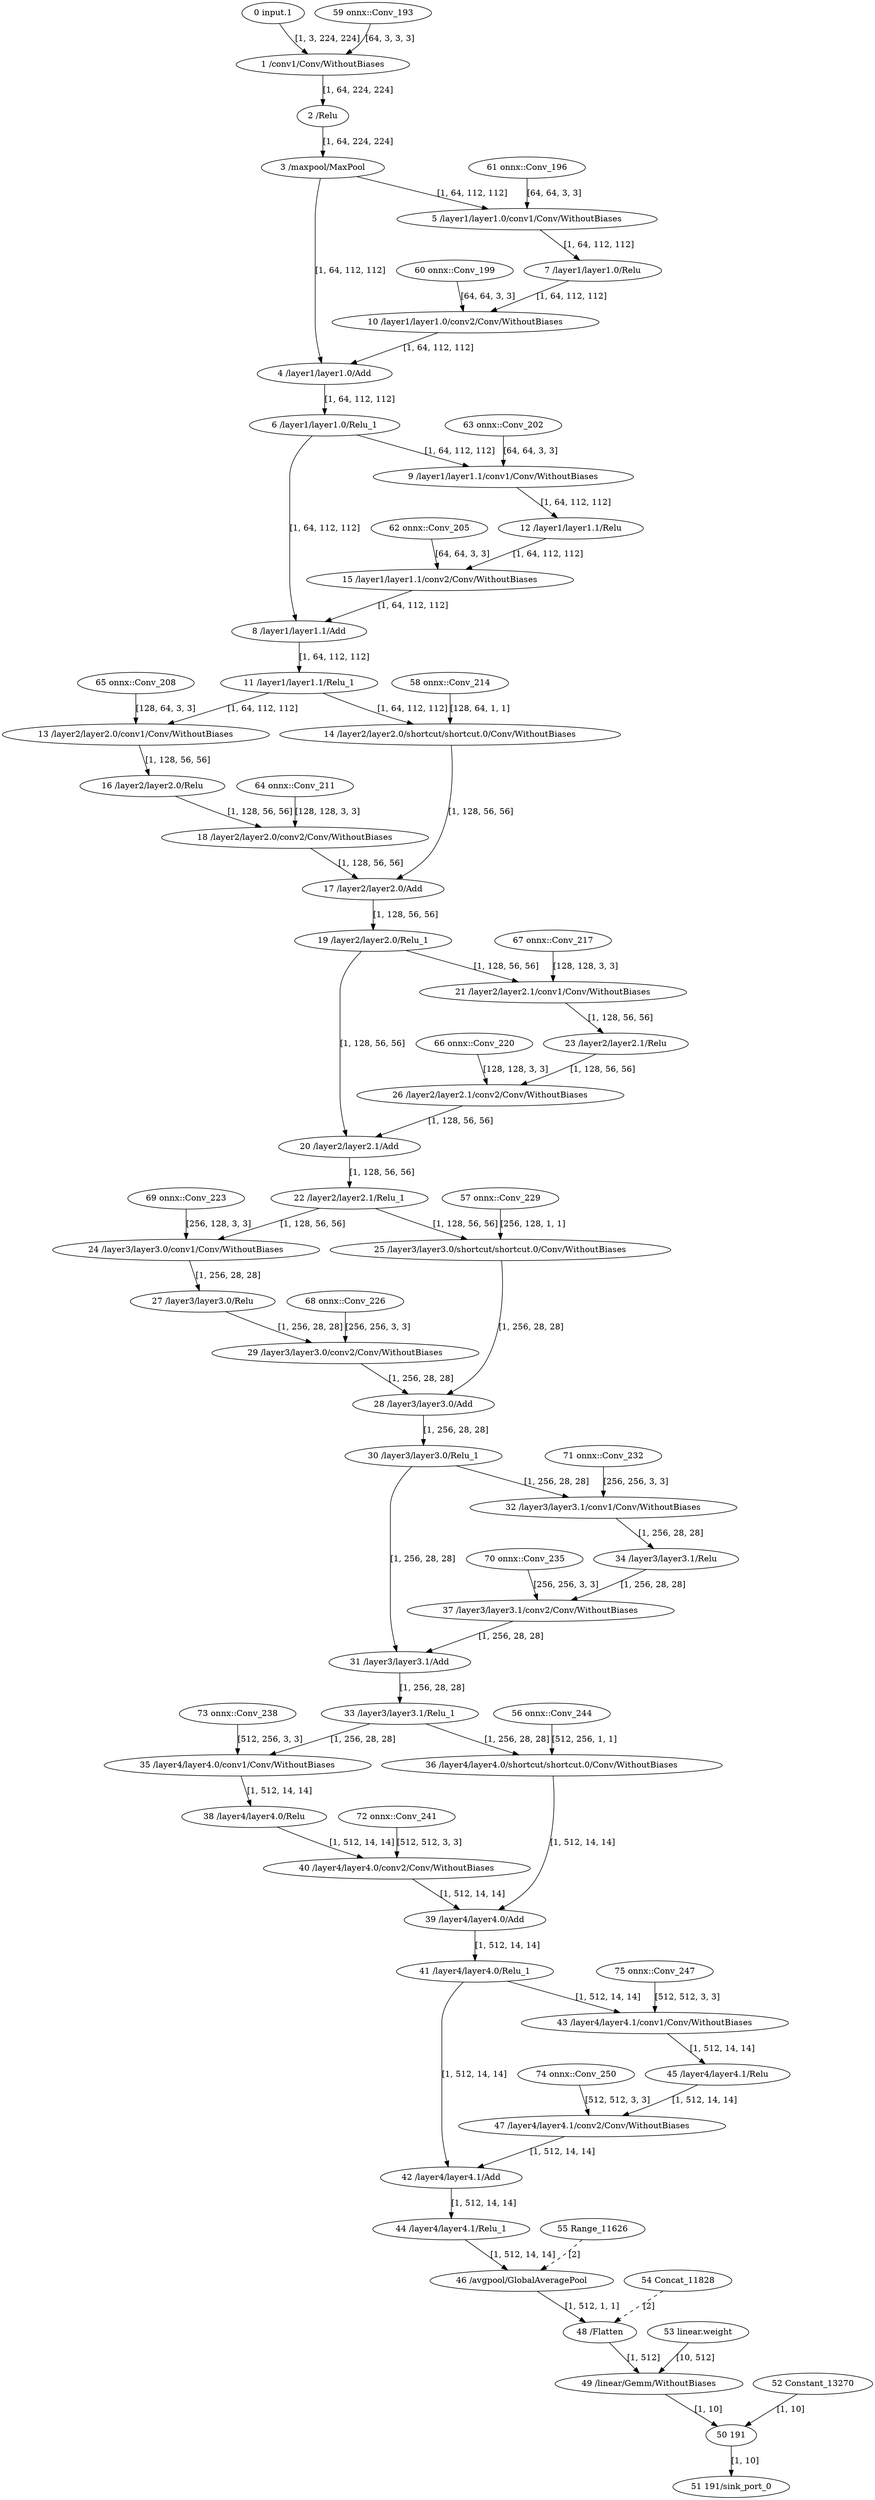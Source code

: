 strict digraph  {
"0 input.1" [id=0, type=Parameter];
"1 /conv1/Conv/WithoutBiases" [id=1, type=Convolution];
"2 /Relu" [id=2, type=Relu];
"3 /maxpool/MaxPool" [id=3, type=MaxPool];
"4 /layer1/layer1.0/Add" [id=4, type=Add];
"5 /layer1/layer1.0/conv1/Conv/WithoutBiases" [id=5, type=Convolution];
"6 /layer1/layer1.0/Relu_1" [id=6, type=Relu];
"7 /layer1/layer1.0/Relu" [id=7, type=Relu];
"8 /layer1/layer1.1/Add" [id=8, type=Add];
"9 /layer1/layer1.1/conv1/Conv/WithoutBiases" [id=9, type=Convolution];
"10 /layer1/layer1.0/conv2/Conv/WithoutBiases" [id=10, type=Convolution];
"11 /layer1/layer1.1/Relu_1" [id=11, type=Relu];
"12 /layer1/layer1.1/Relu" [id=12, type=Relu];
"13 /layer2/layer2.0/conv1/Conv/WithoutBiases" [id=13, type=Convolution];
"14 /layer2/layer2.0/shortcut/shortcut.0/Conv/WithoutBiases" [id=14, type=Convolution];
"15 /layer1/layer1.1/conv2/Conv/WithoutBiases" [id=15, type=Convolution];
"16 /layer2/layer2.0/Relu" [id=16, type=Relu];
"17 /layer2/layer2.0/Add" [id=17, type=Add];
"18 /layer2/layer2.0/conv2/Conv/WithoutBiases" [id=18, type=Convolution];
"19 /layer2/layer2.0/Relu_1" [id=19, type=Relu];
"20 /layer2/layer2.1/Add" [id=20, type=Add];
"21 /layer2/layer2.1/conv1/Conv/WithoutBiases" [id=21, type=Convolution];
"22 /layer2/layer2.1/Relu_1" [id=22, type=Relu];
"23 /layer2/layer2.1/Relu" [id=23, type=Relu];
"24 /layer3/layer3.0/conv1/Conv/WithoutBiases" [id=24, type=Convolution];
"25 /layer3/layer3.0/shortcut/shortcut.0/Conv/WithoutBiases" [id=25, type=Convolution];
"26 /layer2/layer2.1/conv2/Conv/WithoutBiases" [id=26, type=Convolution];
"27 /layer3/layer3.0/Relu" [id=27, type=Relu];
"28 /layer3/layer3.0/Add" [id=28, type=Add];
"29 /layer3/layer3.0/conv2/Conv/WithoutBiases" [id=29, type=Convolution];
"30 /layer3/layer3.0/Relu_1" [id=30, type=Relu];
"31 /layer3/layer3.1/Add" [id=31, type=Add];
"32 /layer3/layer3.1/conv1/Conv/WithoutBiases" [id=32, type=Convolution];
"33 /layer3/layer3.1/Relu_1" [id=33, type=Relu];
"34 /layer3/layer3.1/Relu" [id=34, type=Relu];
"35 /layer4/layer4.0/conv1/Conv/WithoutBiases" [id=35, type=Convolution];
"36 /layer4/layer4.0/shortcut/shortcut.0/Conv/WithoutBiases" [id=36, type=Convolution];
"37 /layer3/layer3.1/conv2/Conv/WithoutBiases" [id=37, type=Convolution];
"38 /layer4/layer4.0/Relu" [id=38, type=Relu];
"39 /layer4/layer4.0/Add" [id=39, type=Add];
"40 /layer4/layer4.0/conv2/Conv/WithoutBiases" [id=40, type=Convolution];
"41 /layer4/layer4.0/Relu_1" [id=41, type=Relu];
"42 /layer4/layer4.1/Add" [id=42, type=Add];
"43 /layer4/layer4.1/conv1/Conv/WithoutBiases" [id=43, type=Convolution];
"44 /layer4/layer4.1/Relu_1" [id=44, type=Relu];
"45 /layer4/layer4.1/Relu" [id=45, type=Relu];
"46 /avgpool/GlobalAveragePool" [id=46, type=ReduceMean];
"47 /layer4/layer4.1/conv2/Conv/WithoutBiases" [id=47, type=Convolution];
"48 /Flatten" [id=48, type=Reshape];
"49 /linear/Gemm/WithoutBiases" [id=49, type=MatMul];
"50 191" [id=50, type=Add];
"51 191/sink_port_0" [id=51, type=Result];
"52 Constant_13270" [id=52, type=Constant];
"53 linear.weight" [id=53, type=Constant];
"54 Concat_11828" [id=54, type=Constant];
"55 Range_11626" [id=55, type=Constant];
"56 onnx^^Conv_244" [id=56, label="56 onnx::Conv_244", type=Constant];
"57 onnx^^Conv_229" [id=57, label="57 onnx::Conv_229", type=Constant];
"58 onnx^^Conv_214" [id=58, label="58 onnx::Conv_214", type=Constant];
"59 onnx^^Conv_193" [id=59, label="59 onnx::Conv_193", type=Constant];
"60 onnx^^Conv_199" [id=60, label="60 onnx::Conv_199", type=Constant];
"61 onnx^^Conv_196" [id=61, label="61 onnx::Conv_196", type=Constant];
"62 onnx^^Conv_205" [id=62, label="62 onnx::Conv_205", type=Constant];
"63 onnx^^Conv_202" [id=63, label="63 onnx::Conv_202", type=Constant];
"64 onnx^^Conv_211" [id=64, label="64 onnx::Conv_211", type=Constant];
"65 onnx^^Conv_208" [id=65, label="65 onnx::Conv_208", type=Constant];
"66 onnx^^Conv_220" [id=66, label="66 onnx::Conv_220", type=Constant];
"67 onnx^^Conv_217" [id=67, label="67 onnx::Conv_217", type=Constant];
"68 onnx^^Conv_226" [id=68, label="68 onnx::Conv_226", type=Constant];
"69 onnx^^Conv_223" [id=69, label="69 onnx::Conv_223", type=Constant];
"70 onnx^^Conv_235" [id=70, label="70 onnx::Conv_235", type=Constant];
"71 onnx^^Conv_232" [id=71, label="71 onnx::Conv_232", type=Constant];
"72 onnx^^Conv_241" [id=72, label="72 onnx::Conv_241", type=Constant];
"73 onnx^^Conv_238" [id=73, label="73 onnx::Conv_238", type=Constant];
"74 onnx^^Conv_250" [id=74, label="74 onnx::Conv_250", type=Constant];
"75 onnx^^Conv_247" [id=75, label="75 onnx::Conv_247", type=Constant];
"0 input.1" -> "1 /conv1/Conv/WithoutBiases"  [label="[1, 3, 224, 224]", style=solid];
"1 /conv1/Conv/WithoutBiases" -> "2 /Relu"  [label="[1, 64, 224, 224]", style=solid];
"2 /Relu" -> "3 /maxpool/MaxPool"  [label="[1, 64, 224, 224]", style=solid];
"3 /maxpool/MaxPool" -> "4 /layer1/layer1.0/Add"  [label="[1, 64, 112, 112]", style=solid];
"3 /maxpool/MaxPool" -> "5 /layer1/layer1.0/conv1/Conv/WithoutBiases"  [label="[1, 64, 112, 112]", style=solid];
"4 /layer1/layer1.0/Add" -> "6 /layer1/layer1.0/Relu_1"  [label="[1, 64, 112, 112]", style=solid];
"5 /layer1/layer1.0/conv1/Conv/WithoutBiases" -> "7 /layer1/layer1.0/Relu"  [label="[1, 64, 112, 112]", style=solid];
"6 /layer1/layer1.0/Relu_1" -> "8 /layer1/layer1.1/Add"  [label="[1, 64, 112, 112]", style=solid];
"6 /layer1/layer1.0/Relu_1" -> "9 /layer1/layer1.1/conv1/Conv/WithoutBiases"  [label="[1, 64, 112, 112]", style=solid];
"7 /layer1/layer1.0/Relu" -> "10 /layer1/layer1.0/conv2/Conv/WithoutBiases"  [label="[1, 64, 112, 112]", style=solid];
"8 /layer1/layer1.1/Add" -> "11 /layer1/layer1.1/Relu_1"  [label="[1, 64, 112, 112]", style=solid];
"9 /layer1/layer1.1/conv1/Conv/WithoutBiases" -> "12 /layer1/layer1.1/Relu"  [label="[1, 64, 112, 112]", style=solid];
"10 /layer1/layer1.0/conv2/Conv/WithoutBiases" -> "4 /layer1/layer1.0/Add"  [label="[1, 64, 112, 112]", style=solid];
"11 /layer1/layer1.1/Relu_1" -> "13 /layer2/layer2.0/conv1/Conv/WithoutBiases"  [label="[1, 64, 112, 112]", style=solid];
"11 /layer1/layer1.1/Relu_1" -> "14 /layer2/layer2.0/shortcut/shortcut.0/Conv/WithoutBiases"  [label="[1, 64, 112, 112]", style=solid];
"12 /layer1/layer1.1/Relu" -> "15 /layer1/layer1.1/conv2/Conv/WithoutBiases"  [label="[1, 64, 112, 112]", style=solid];
"13 /layer2/layer2.0/conv1/Conv/WithoutBiases" -> "16 /layer2/layer2.0/Relu"  [label="[1, 128, 56, 56]", style=solid];
"14 /layer2/layer2.0/shortcut/shortcut.0/Conv/WithoutBiases" -> "17 /layer2/layer2.0/Add"  [label="[1, 128, 56, 56]", style=solid];
"15 /layer1/layer1.1/conv2/Conv/WithoutBiases" -> "8 /layer1/layer1.1/Add"  [label="[1, 64, 112, 112]", style=solid];
"16 /layer2/layer2.0/Relu" -> "18 /layer2/layer2.0/conv2/Conv/WithoutBiases"  [label="[1, 128, 56, 56]", style=solid];
"17 /layer2/layer2.0/Add" -> "19 /layer2/layer2.0/Relu_1"  [label="[1, 128, 56, 56]", style=solid];
"18 /layer2/layer2.0/conv2/Conv/WithoutBiases" -> "17 /layer2/layer2.0/Add"  [label="[1, 128, 56, 56]", style=solid];
"19 /layer2/layer2.0/Relu_1" -> "20 /layer2/layer2.1/Add"  [label="[1, 128, 56, 56]", style=solid];
"19 /layer2/layer2.0/Relu_1" -> "21 /layer2/layer2.1/conv1/Conv/WithoutBiases"  [label="[1, 128, 56, 56]", style=solid];
"20 /layer2/layer2.1/Add" -> "22 /layer2/layer2.1/Relu_1"  [label="[1, 128, 56, 56]", style=solid];
"21 /layer2/layer2.1/conv1/Conv/WithoutBiases" -> "23 /layer2/layer2.1/Relu"  [label="[1, 128, 56, 56]", style=solid];
"22 /layer2/layer2.1/Relu_1" -> "24 /layer3/layer3.0/conv1/Conv/WithoutBiases"  [label="[1, 128, 56, 56]", style=solid];
"22 /layer2/layer2.1/Relu_1" -> "25 /layer3/layer3.0/shortcut/shortcut.0/Conv/WithoutBiases"  [label="[1, 128, 56, 56]", style=solid];
"23 /layer2/layer2.1/Relu" -> "26 /layer2/layer2.1/conv2/Conv/WithoutBiases"  [label="[1, 128, 56, 56]", style=solid];
"24 /layer3/layer3.0/conv1/Conv/WithoutBiases" -> "27 /layer3/layer3.0/Relu"  [label="[1, 256, 28, 28]", style=solid];
"25 /layer3/layer3.0/shortcut/shortcut.0/Conv/WithoutBiases" -> "28 /layer3/layer3.0/Add"  [label="[1, 256, 28, 28]", style=solid];
"26 /layer2/layer2.1/conv2/Conv/WithoutBiases" -> "20 /layer2/layer2.1/Add"  [label="[1, 128, 56, 56]", style=solid];
"27 /layer3/layer3.0/Relu" -> "29 /layer3/layer3.0/conv2/Conv/WithoutBiases"  [label="[1, 256, 28, 28]", style=solid];
"28 /layer3/layer3.0/Add" -> "30 /layer3/layer3.0/Relu_1"  [label="[1, 256, 28, 28]", style=solid];
"29 /layer3/layer3.0/conv2/Conv/WithoutBiases" -> "28 /layer3/layer3.0/Add"  [label="[1, 256, 28, 28]", style=solid];
"30 /layer3/layer3.0/Relu_1" -> "31 /layer3/layer3.1/Add"  [label="[1, 256, 28, 28]", style=solid];
"30 /layer3/layer3.0/Relu_1" -> "32 /layer3/layer3.1/conv1/Conv/WithoutBiases"  [label="[1, 256, 28, 28]", style=solid];
"31 /layer3/layer3.1/Add" -> "33 /layer3/layer3.1/Relu_1"  [label="[1, 256, 28, 28]", style=solid];
"32 /layer3/layer3.1/conv1/Conv/WithoutBiases" -> "34 /layer3/layer3.1/Relu"  [label="[1, 256, 28, 28]", style=solid];
"33 /layer3/layer3.1/Relu_1" -> "35 /layer4/layer4.0/conv1/Conv/WithoutBiases"  [label="[1, 256, 28, 28]", style=solid];
"33 /layer3/layer3.1/Relu_1" -> "36 /layer4/layer4.0/shortcut/shortcut.0/Conv/WithoutBiases"  [label="[1, 256, 28, 28]", style=solid];
"34 /layer3/layer3.1/Relu" -> "37 /layer3/layer3.1/conv2/Conv/WithoutBiases"  [label="[1, 256, 28, 28]", style=solid];
"35 /layer4/layer4.0/conv1/Conv/WithoutBiases" -> "38 /layer4/layer4.0/Relu"  [label="[1, 512, 14, 14]", style=solid];
"36 /layer4/layer4.0/shortcut/shortcut.0/Conv/WithoutBiases" -> "39 /layer4/layer4.0/Add"  [label="[1, 512, 14, 14]", style=solid];
"37 /layer3/layer3.1/conv2/Conv/WithoutBiases" -> "31 /layer3/layer3.1/Add"  [label="[1, 256, 28, 28]", style=solid];
"38 /layer4/layer4.0/Relu" -> "40 /layer4/layer4.0/conv2/Conv/WithoutBiases"  [label="[1, 512, 14, 14]", style=solid];
"39 /layer4/layer4.0/Add" -> "41 /layer4/layer4.0/Relu_1"  [label="[1, 512, 14, 14]", style=solid];
"40 /layer4/layer4.0/conv2/Conv/WithoutBiases" -> "39 /layer4/layer4.0/Add"  [label="[1, 512, 14, 14]", style=solid];
"41 /layer4/layer4.0/Relu_1" -> "42 /layer4/layer4.1/Add"  [label="[1, 512, 14, 14]", style=solid];
"41 /layer4/layer4.0/Relu_1" -> "43 /layer4/layer4.1/conv1/Conv/WithoutBiases"  [label="[1, 512, 14, 14]", style=solid];
"42 /layer4/layer4.1/Add" -> "44 /layer4/layer4.1/Relu_1"  [label="[1, 512, 14, 14]", style=solid];
"43 /layer4/layer4.1/conv1/Conv/WithoutBiases" -> "45 /layer4/layer4.1/Relu"  [label="[1, 512, 14, 14]", style=solid];
"44 /layer4/layer4.1/Relu_1" -> "46 /avgpool/GlobalAveragePool"  [label="[1, 512, 14, 14]", style=solid];
"45 /layer4/layer4.1/Relu" -> "47 /layer4/layer4.1/conv2/Conv/WithoutBiases"  [label="[1, 512, 14, 14]", style=solid];
"46 /avgpool/GlobalAveragePool" -> "48 /Flatten"  [label="[1, 512, 1, 1]", style=solid];
"47 /layer4/layer4.1/conv2/Conv/WithoutBiases" -> "42 /layer4/layer4.1/Add"  [label="[1, 512, 14, 14]", style=solid];
"48 /Flatten" -> "49 /linear/Gemm/WithoutBiases"  [label="[1, 512]", style=solid];
"49 /linear/Gemm/WithoutBiases" -> "50 191"  [label="[1, 10]", style=solid];
"50 191" -> "51 191/sink_port_0"  [label="[1, 10]", style=solid];
"52 Constant_13270" -> "50 191"  [label="[1, 10]", style=solid];
"53 linear.weight" -> "49 /linear/Gemm/WithoutBiases"  [label="[10, 512]", style=solid];
"54 Concat_11828" -> "48 /Flatten"  [label="[2]", style=dashed];
"55 Range_11626" -> "46 /avgpool/GlobalAveragePool"  [label="[2]", style=dashed];
"56 onnx^^Conv_244" -> "36 /layer4/layer4.0/shortcut/shortcut.0/Conv/WithoutBiases"  [label="[512, 256, 1, 1]", style=solid];
"57 onnx^^Conv_229" -> "25 /layer3/layer3.0/shortcut/shortcut.0/Conv/WithoutBiases"  [label="[256, 128, 1, 1]", style=solid];
"58 onnx^^Conv_214" -> "14 /layer2/layer2.0/shortcut/shortcut.0/Conv/WithoutBiases"  [label="[128, 64, 1, 1]", style=solid];
"59 onnx^^Conv_193" -> "1 /conv1/Conv/WithoutBiases"  [label="[64, 3, 3, 3]", style=solid];
"60 onnx^^Conv_199" -> "10 /layer1/layer1.0/conv2/Conv/WithoutBiases"  [label="[64, 64, 3, 3]", style=solid];
"61 onnx^^Conv_196" -> "5 /layer1/layer1.0/conv1/Conv/WithoutBiases"  [label="[64, 64, 3, 3]", style=solid];
"62 onnx^^Conv_205" -> "15 /layer1/layer1.1/conv2/Conv/WithoutBiases"  [label="[64, 64, 3, 3]", style=solid];
"63 onnx^^Conv_202" -> "9 /layer1/layer1.1/conv1/Conv/WithoutBiases"  [label="[64, 64, 3, 3]", style=solid];
"64 onnx^^Conv_211" -> "18 /layer2/layer2.0/conv2/Conv/WithoutBiases"  [label="[128, 128, 3, 3]", style=solid];
"65 onnx^^Conv_208" -> "13 /layer2/layer2.0/conv1/Conv/WithoutBiases"  [label="[128, 64, 3, 3]", style=solid];
"66 onnx^^Conv_220" -> "26 /layer2/layer2.1/conv2/Conv/WithoutBiases"  [label="[128, 128, 3, 3]", style=solid];
"67 onnx^^Conv_217" -> "21 /layer2/layer2.1/conv1/Conv/WithoutBiases"  [label="[128, 128, 3, 3]", style=solid];
"68 onnx^^Conv_226" -> "29 /layer3/layer3.0/conv2/Conv/WithoutBiases"  [label="[256, 256, 3, 3]", style=solid];
"69 onnx^^Conv_223" -> "24 /layer3/layer3.0/conv1/Conv/WithoutBiases"  [label="[256, 128, 3, 3]", style=solid];
"70 onnx^^Conv_235" -> "37 /layer3/layer3.1/conv2/Conv/WithoutBiases"  [label="[256, 256, 3, 3]", style=solid];
"71 onnx^^Conv_232" -> "32 /layer3/layer3.1/conv1/Conv/WithoutBiases"  [label="[256, 256, 3, 3]", style=solid];
"72 onnx^^Conv_241" -> "40 /layer4/layer4.0/conv2/Conv/WithoutBiases"  [label="[512, 512, 3, 3]", style=solid];
"73 onnx^^Conv_238" -> "35 /layer4/layer4.0/conv1/Conv/WithoutBiases"  [label="[512, 256, 3, 3]", style=solid];
"74 onnx^^Conv_250" -> "47 /layer4/layer4.1/conv2/Conv/WithoutBiases"  [label="[512, 512, 3, 3]", style=solid];
"75 onnx^^Conv_247" -> "43 /layer4/layer4.1/conv1/Conv/WithoutBiases"  [label="[512, 512, 3, 3]", style=solid];
}
